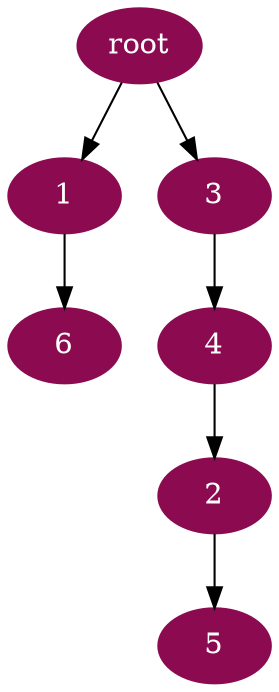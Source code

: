 digraph G {
node [color=deeppink4, style=filled, fontcolor=white];
"root" -> 1;
4 -> 2;
"root" -> 3;
3 -> 4;
2 -> 5;
1 -> 6;
}
